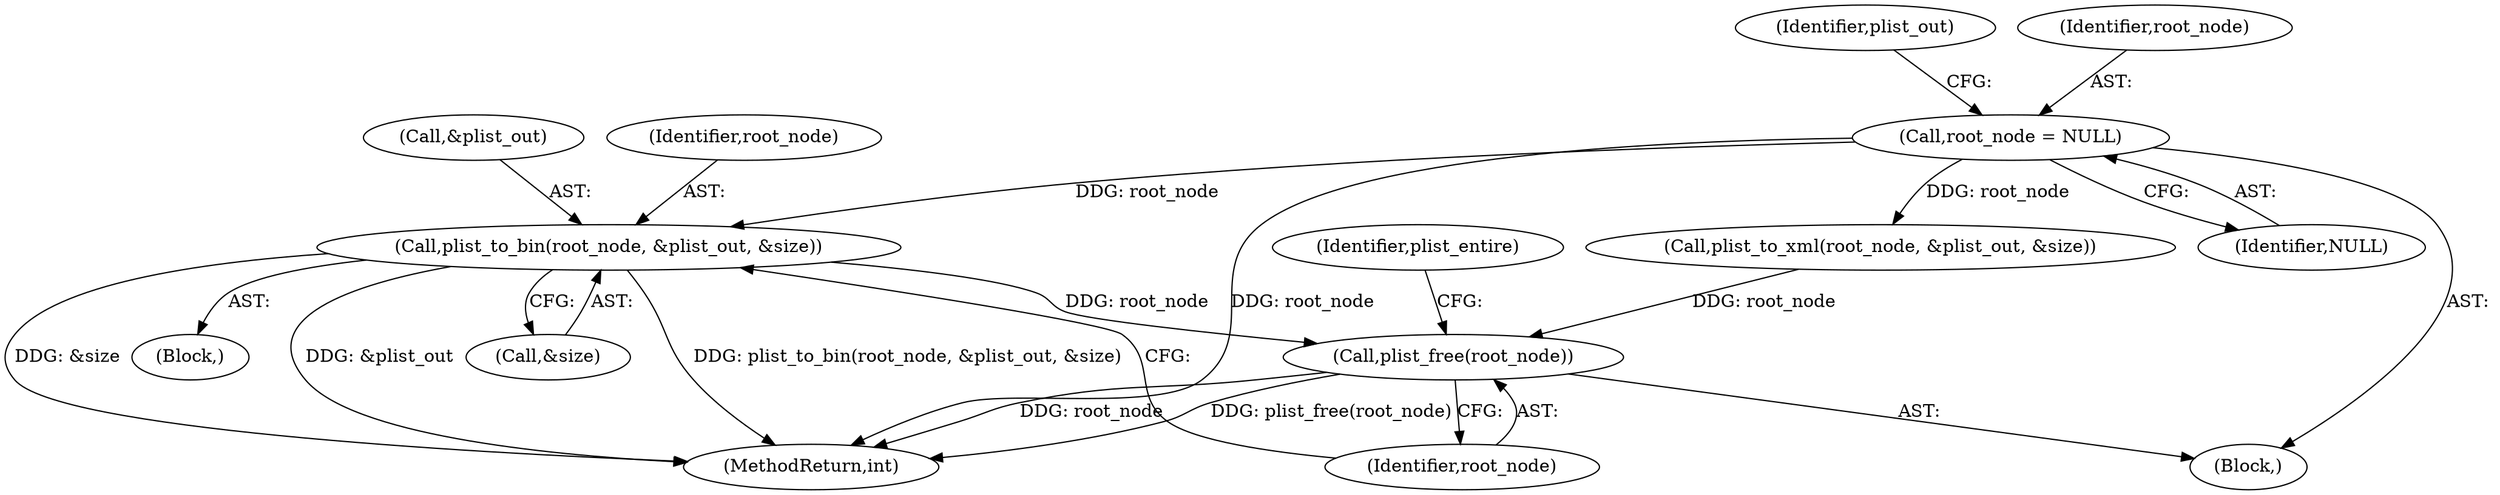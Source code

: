 digraph "0_libplist_7391a506352c009fe044dead7baad9e22dd279ee@pointer" {
"1000228" [label="(Call,plist_to_bin(root_node, &plist_out, &size))"];
"1000109" [label="(Call,root_node = NULL)"];
"1000234" [label="(Call,plist_free(root_node))"];
"1000230" [label="(Call,&plist_out)"];
"1000215" [label="(Call,plist_to_xml(root_node, &plist_out, &size))"];
"1000222" [label="(Block,)"];
"1000237" [label="(Identifier,plist_entire)"];
"1000229" [label="(Identifier,root_node)"];
"1000288" [label="(MethodReturn,int)"];
"1000111" [label="(Identifier,NULL)"];
"1000109" [label="(Call,root_node = NULL)"];
"1000114" [label="(Identifier,plist_out)"];
"1000234" [label="(Call,plist_free(root_node))"];
"1000110" [label="(Identifier,root_node)"];
"1000103" [label="(Block,)"];
"1000235" [label="(Identifier,root_node)"];
"1000228" [label="(Call,plist_to_bin(root_node, &plist_out, &size))"];
"1000232" [label="(Call,&size)"];
"1000228" -> "1000222"  [label="AST: "];
"1000228" -> "1000232"  [label="CFG: "];
"1000229" -> "1000228"  [label="AST: "];
"1000230" -> "1000228"  [label="AST: "];
"1000232" -> "1000228"  [label="AST: "];
"1000235" -> "1000228"  [label="CFG: "];
"1000228" -> "1000288"  [label="DDG: plist_to_bin(root_node, &plist_out, &size)"];
"1000228" -> "1000288"  [label="DDG: &size"];
"1000228" -> "1000288"  [label="DDG: &plist_out"];
"1000109" -> "1000228"  [label="DDG: root_node"];
"1000228" -> "1000234"  [label="DDG: root_node"];
"1000109" -> "1000103"  [label="AST: "];
"1000109" -> "1000111"  [label="CFG: "];
"1000110" -> "1000109"  [label="AST: "];
"1000111" -> "1000109"  [label="AST: "];
"1000114" -> "1000109"  [label="CFG: "];
"1000109" -> "1000288"  [label="DDG: root_node"];
"1000109" -> "1000215"  [label="DDG: root_node"];
"1000234" -> "1000103"  [label="AST: "];
"1000234" -> "1000235"  [label="CFG: "];
"1000235" -> "1000234"  [label="AST: "];
"1000237" -> "1000234"  [label="CFG: "];
"1000234" -> "1000288"  [label="DDG: root_node"];
"1000234" -> "1000288"  [label="DDG: plist_free(root_node)"];
"1000215" -> "1000234"  [label="DDG: root_node"];
}
